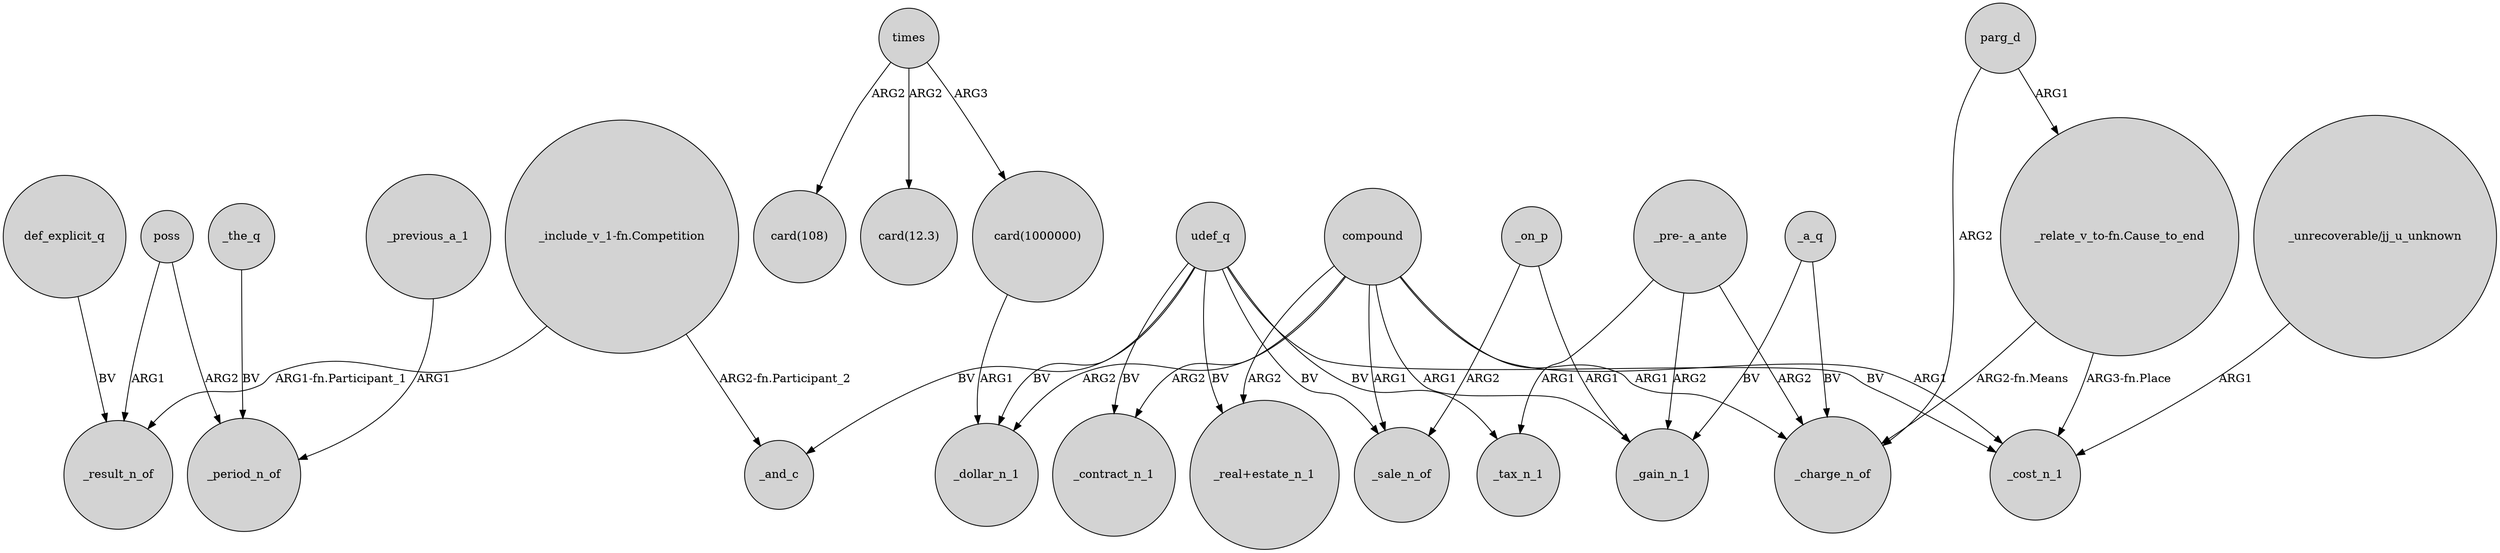 digraph {
	node [shape=circle style=filled]
	"_include_v_1-fn.Competition" -> _result_n_of [label="ARG1-fn.Participant_1"]
	_previous_a_1 -> _period_n_of [label=ARG1]
	"_include_v_1-fn.Competition" -> _and_c [label="ARG2-fn.Participant_2"]
	_on_p -> _sale_n_of [label=ARG2]
	compound -> _contract_n_1 [label=ARG2]
	"_pre-_a_ante" -> _gain_n_1 [label=ARG2]
	udef_q -> _tax_n_1 [label=BV]
	times -> "card(1000000)" [label=ARG3]
	poss -> _period_n_of [label=ARG2]
	compound -> _dollar_n_1 [label=ARG2]
	_a_q -> _charge_n_of [label=BV]
	udef_q -> _sale_n_of [label=BV]
	compound -> "_real+estate_n_1" [label=ARG2]
	udef_q -> _and_c [label=BV]
	"_unrecoverable/jj_u_unknown" -> _cost_n_1 [label=ARG1]
	compound -> _charge_n_of [label=ARG1]
	parg_d -> "_relate_v_to-fn.Cause_to_end" [label=ARG1]
	times -> "card(108)" [label=ARG2]
	udef_q -> _dollar_n_1 [label=BV]
	_a_q -> _gain_n_1 [label=BV]
	"card(1000000)" -> _dollar_n_1 [label=ARG1]
	"_relate_v_to-fn.Cause_to_end" -> _cost_n_1 [label="ARG3-fn.Place"]
	"_pre-_a_ante" -> _tax_n_1 [label=ARG1]
	"_pre-_a_ante" -> _charge_n_of [label=ARG2]
	def_explicit_q -> _result_n_of [label=BV]
	_on_p -> _gain_n_1 [label=ARG1]
	compound -> _gain_n_1 [label=ARG1]
	parg_d -> _charge_n_of [label=ARG2]
	_the_q -> _period_n_of [label=BV]
	compound -> _cost_n_1 [label=ARG1]
	udef_q -> "_real+estate_n_1" [label=BV]
	poss -> _result_n_of [label=ARG1]
	udef_q -> _contract_n_1 [label=BV]
	"_relate_v_to-fn.Cause_to_end" -> _charge_n_of [label="ARG2-fn.Means"]
	compound -> _sale_n_of [label=ARG1]
	times -> "card(12.3)" [label=ARG2]
	udef_q -> _cost_n_1 [label=BV]
}
